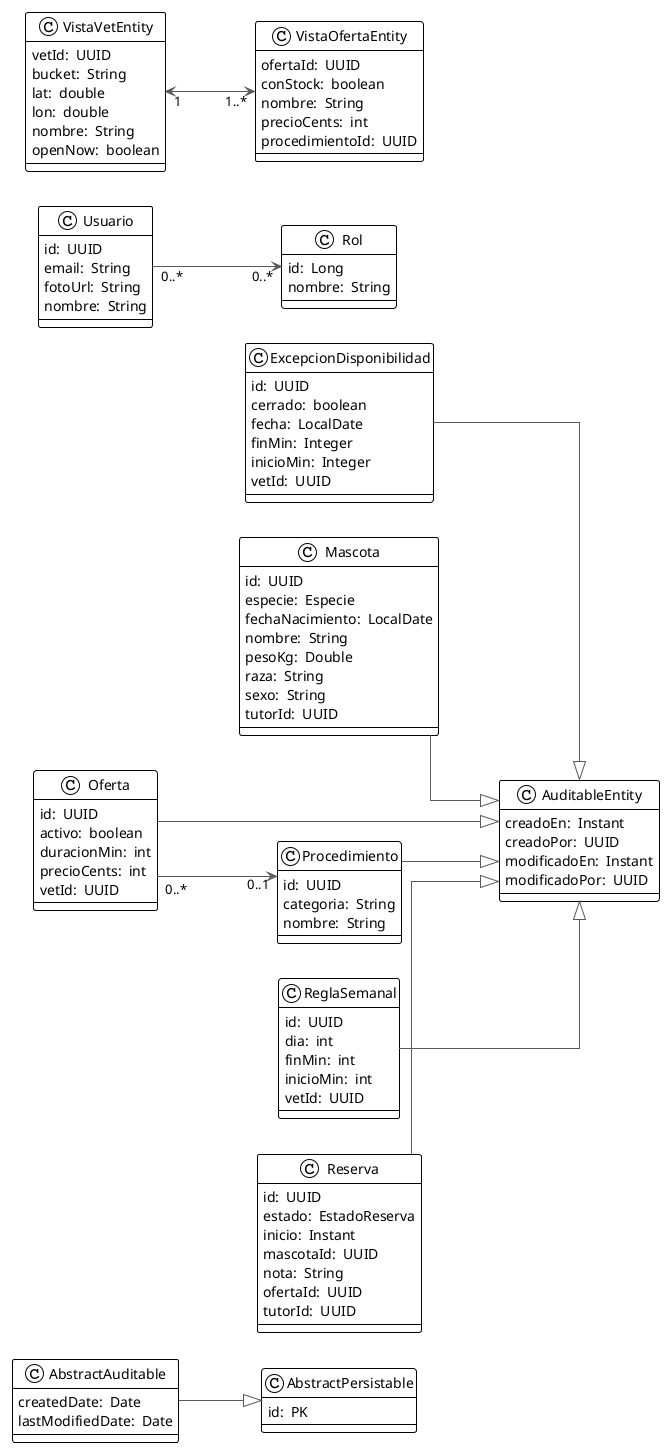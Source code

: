 @startuml

!theme plain
left to right direction
skinparam linetype ortho

class AbstractAuditable {
   createdDate:  Date 
   lastModifiedDate:  Date 
}
class AbstractPersistable {
   id:  PK 
}
class AuditableEntity {
   creadoEn:  Instant 
   creadoPor:  UUID 
   modificadoEn:  Instant 
   modificadoPor:  UUID 
}
class ExcepcionDisponibilidad {
   id:  UUID 
   cerrado:  boolean 
   fecha:  LocalDate 
   finMin:  Integer 
   inicioMin:  Integer 
   vetId:  UUID 
}
class Mascota {
   id:  UUID 
   especie:  Especie 
   fechaNacimiento:  LocalDate 
   nombre:  String 
   pesoKg:  Double 
   raza:  String 
   sexo:  String 
   tutorId:  UUID 
}
class Oferta {
   id:  UUID 
   activo:  boolean 
   duracionMin:  int 
   precioCents:  int 
   vetId:  UUID 
}
class Procedimiento {
   id:  UUID 
   categoria:  String 
   nombre:  String 
}
class ReglaSemanal {
   id:  UUID 
   dia:  int 
   finMin:  int 
   inicioMin:  int 
   vetId:  UUID 
}
class Reserva {
   id:  UUID 
   estado:  EstadoReserva 
   inicio:  Instant 
   mascotaId:  UUID 
   nota:  String 
   ofertaId:  UUID 
   tutorId:  UUID 
}
class Rol {
   id:  Long 
   nombre:  String 
}
class Usuario {
   id:  UUID 
   email:  String 
   fotoUrl:  String 
   nombre:  String 
}
class VistaOfertaEntity {
   ofertaId:  UUID 
   conStock:  boolean 
   nombre:  String 
   precioCents:  int 
   procedimientoId:  UUID 
}
class VistaVetEntity {
   vetId:  UUID 
   bucket:  String 
   lat:  double 
   lon:  double 
   nombre:  String 
   openNow:  boolean 
}

AbstractAuditable        -[#595959,plain]-^  AbstractPersistable     
ExcepcionDisponibilidad  -[#595959,plain]-^  AuditableEntity         
Mascota                  -[#595959,plain]-^  AuditableEntity         
Oferta                   -[#595959,plain]-^  AuditableEntity         
Oferta                  "0..*" -[#595959,plain]-> "0..1" Procedimiento           
Procedimiento            -[#595959,plain]-^  AuditableEntity         
ReglaSemanal             -[#595959,plain]-^  AuditableEntity         
Reserva                  -[#595959,plain]-^  AuditableEntity         
Usuario                 "0..*" -[#595959,plain]-> "0..*" Rol                     
VistaVetEntity          "1" <-[#595959,plain]-> "1..*" VistaOfertaEntity       
@enduml
